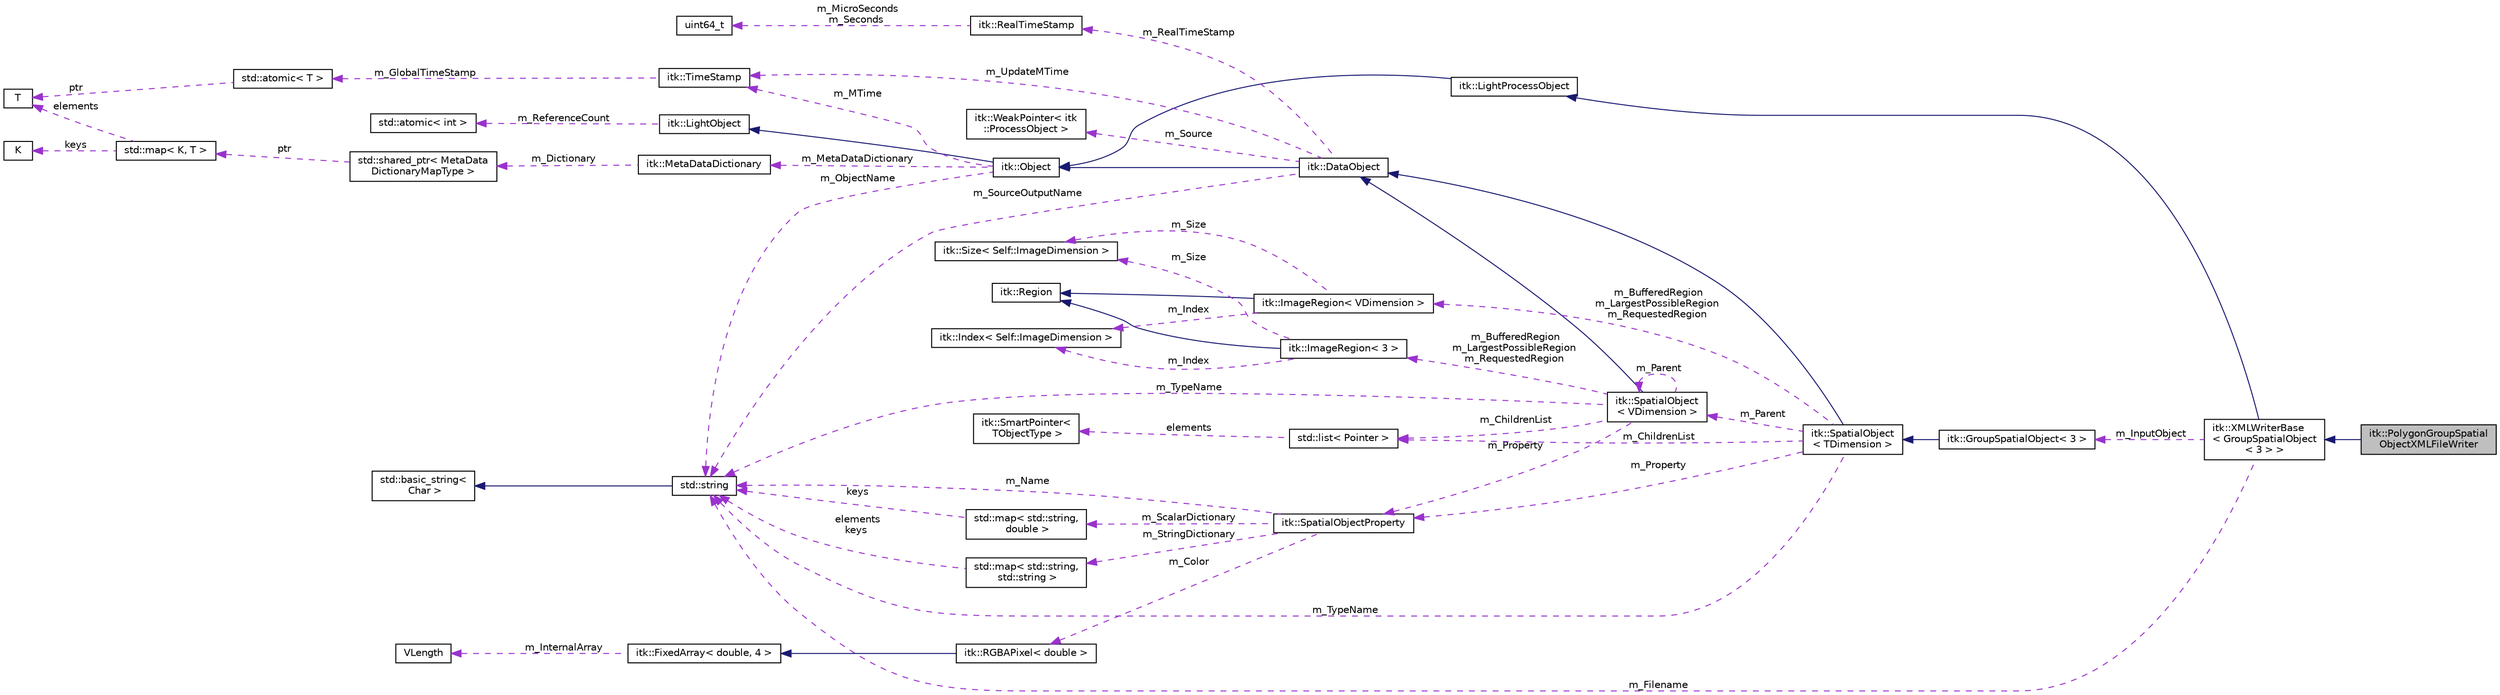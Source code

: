 digraph "itk::PolygonGroupSpatialObjectXMLFileWriter"
{
 // LATEX_PDF_SIZE
  edge [fontname="Helvetica",fontsize="10",labelfontname="Helvetica",labelfontsize="10"];
  node [fontname="Helvetica",fontsize="10",shape=record];
  rankdir="LR";
  Node1 [label="itk::PolygonGroupSpatial\lObjectXMLFileWriter",height=0.2,width=0.4,color="black", fillcolor="grey75", style="filled", fontcolor="black",tooltip=" "];
  Node2 -> Node1 [dir="back",color="midnightblue",fontsize="10",style="solid",fontname="Helvetica"];
  Node2 [label="itk::XMLWriterBase\l\< GroupSpatialObject\l\< 3 \> \>",height=0.2,width=0.4,color="black", fillcolor="white", style="filled",URL="$classitk_1_1XMLWriterBase.html",tooltip=" "];
  Node3 -> Node2 [dir="back",color="midnightblue",fontsize="10",style="solid",fontname="Helvetica"];
  Node3 [label="itk::LightProcessObject",height=0.2,width=0.4,color="black", fillcolor="white", style="filled",URL="$classitk_1_1LightProcessObject.html",tooltip="LightProcessObject is the base class for all process objects (source, filters, mappers) in the Insigh..."];
  Node4 -> Node3 [dir="back",color="midnightblue",fontsize="10",style="solid",fontname="Helvetica"];
  Node4 [label="itk::Object",height=0.2,width=0.4,color="black", fillcolor="white", style="filled",URL="$classitk_1_1Object.html",tooltip="Base class for most ITK classes."];
  Node5 -> Node4 [dir="back",color="midnightblue",fontsize="10",style="solid",fontname="Helvetica"];
  Node5 [label="itk::LightObject",height=0.2,width=0.4,color="black", fillcolor="white", style="filled",URL="$classitk_1_1LightObject.html",tooltip="Light weight base class for most itk classes."];
  Node6 -> Node5 [dir="back",color="darkorchid3",fontsize="10",style="dashed",label=" m_ReferenceCount" ,fontname="Helvetica"];
  Node6 [label="std::atomic\< int \>",height=0.2,width=0.4,color="black", fillcolor="white", style="filled",tooltip=" "];
  Node7 -> Node4 [dir="back",color="darkorchid3",fontsize="10",style="dashed",label=" m_MTime" ,fontname="Helvetica"];
  Node7 [label="itk::TimeStamp",height=0.2,width=0.4,color="black", fillcolor="white", style="filled",URL="$classitk_1_1TimeStamp.html",tooltip="Generate a unique, increasing time value."];
  Node8 -> Node7 [dir="back",color="darkorchid3",fontsize="10",style="dashed",label=" m_GlobalTimeStamp" ,fontname="Helvetica"];
  Node8 [label="std::atomic\< T \>",height=0.2,width=0.4,color="black", fillcolor="white", style="filled",tooltip=" "];
  Node9 -> Node8 [dir="back",color="darkorchid3",fontsize="10",style="dashed",label=" ptr" ,fontname="Helvetica"];
  Node9 [label="T",height=0.2,width=0.4,color="black", fillcolor="white", style="filled",tooltip=" "];
  Node10 -> Node4 [dir="back",color="darkorchid3",fontsize="10",style="dashed",label=" m_MetaDataDictionary" ,fontname="Helvetica"];
  Node10 [label="itk::MetaDataDictionary",height=0.2,width=0.4,color="black", fillcolor="white", style="filled",URL="$classitk_1_1MetaDataDictionary.html",tooltip="Provides a mechanism for storing a collection of arbitrary data types."];
  Node11 -> Node10 [dir="back",color="darkorchid3",fontsize="10",style="dashed",label=" m_Dictionary" ,fontname="Helvetica"];
  Node11 [label="std::shared_ptr\< MetaData\lDictionaryMapType \>",height=0.2,width=0.4,color="black", fillcolor="white", style="filled",tooltip=" "];
  Node12 -> Node11 [dir="back",color="darkorchid3",fontsize="10",style="dashed",label=" ptr" ,fontname="Helvetica"];
  Node12 [label="std::map\< K, T \>",height=0.2,width=0.4,color="black", fillcolor="white", style="filled",tooltip=" "];
  Node13 -> Node12 [dir="back",color="darkorchid3",fontsize="10",style="dashed",label=" keys" ,fontname="Helvetica"];
  Node13 [label="K",height=0.2,width=0.4,color="black", fillcolor="white", style="filled",tooltip=" "];
  Node9 -> Node12 [dir="back",color="darkorchid3",fontsize="10",style="dashed",label=" elements" ,fontname="Helvetica"];
  Node14 -> Node4 [dir="back",color="darkorchid3",fontsize="10",style="dashed",label=" m_ObjectName" ,fontname="Helvetica"];
  Node14 [label="std::string",height=0.2,width=0.4,color="black", fillcolor="white", style="filled",tooltip=" "];
  Node15 -> Node14 [dir="back",color="midnightblue",fontsize="10",style="solid",fontname="Helvetica"];
  Node15 [label="std::basic_string\<\l Char \>",height=0.2,width=0.4,color="black", fillcolor="white", style="filled",tooltip=" "];
  Node16 -> Node2 [dir="back",color="darkorchid3",fontsize="10",style="dashed",label=" m_InputObject" ,fontname="Helvetica"];
  Node16 [label="itk::GroupSpatialObject\< 3 \>",height=0.2,width=0.4,color="black", fillcolor="white", style="filled",URL="$classitk_1_1GroupSpatialObject.html",tooltip=" "];
  Node17 -> Node16 [dir="back",color="midnightblue",fontsize="10",style="solid",fontname="Helvetica"];
  Node17 [label="itk::SpatialObject\l\< TDimension \>",height=0.2,width=0.4,color="black", fillcolor="white", style="filled",URL="$classitk_1_1SpatialObject.html",tooltip=" "];
  Node18 -> Node17 [dir="back",color="midnightblue",fontsize="10",style="solid",fontname="Helvetica"];
  Node18 [label="itk::DataObject",height=0.2,width=0.4,color="black", fillcolor="white", style="filled",URL="$classitk_1_1DataObject.html",tooltip="Base class for all data objects in ITK."];
  Node4 -> Node18 [dir="back",color="midnightblue",fontsize="10",style="solid",fontname="Helvetica"];
  Node19 -> Node18 [dir="back",color="darkorchid3",fontsize="10",style="dashed",label=" m_Source" ,fontname="Helvetica"];
  Node19 [label="itk::WeakPointer\< itk\l::ProcessObject \>",height=0.2,width=0.4,color="black", fillcolor="white", style="filled",URL="$classitk_1_1WeakPointer.html",tooltip=" "];
  Node14 -> Node18 [dir="back",color="darkorchid3",fontsize="10",style="dashed",label=" m_SourceOutputName" ,fontname="Helvetica"];
  Node7 -> Node18 [dir="back",color="darkorchid3",fontsize="10",style="dashed",label=" m_UpdateMTime" ,fontname="Helvetica"];
  Node20 -> Node18 [dir="back",color="darkorchid3",fontsize="10",style="dashed",label=" m_RealTimeStamp" ,fontname="Helvetica"];
  Node20 [label="itk::RealTimeStamp",height=0.2,width=0.4,color="black", fillcolor="white", style="filled",URL="$classitk_1_1RealTimeStamp.html",tooltip="The RealTimeStamp is a data structure for representing time with high precision and a large dynamic r..."];
  Node21 -> Node20 [dir="back",color="darkorchid3",fontsize="10",style="dashed",label=" m_MicroSeconds\nm_Seconds" ,fontname="Helvetica"];
  Node21 [label="uint64_t",height=0.2,width=0.4,color="black", fillcolor="white", style="filled",tooltip=" "];
  Node14 -> Node17 [dir="back",color="darkorchid3",fontsize="10",style="dashed",label=" m_TypeName" ,fontname="Helvetica"];
  Node22 -> Node17 [dir="back",color="darkorchid3",fontsize="10",style="dashed",label=" m_Property" ,fontname="Helvetica"];
  Node22 [label="itk::SpatialObjectProperty",height=0.2,width=0.4,color="black", fillcolor="white", style="filled",URL="$classitk_1_1SpatialObjectProperty.html",tooltip=" "];
  Node23 -> Node22 [dir="back",color="darkorchid3",fontsize="10",style="dashed",label=" m_Color" ,fontname="Helvetica"];
  Node23 [label="itk::RGBAPixel\< double \>",height=0.2,width=0.4,color="black", fillcolor="white", style="filled",URL="$classitk_1_1RGBAPixel.html",tooltip=" "];
  Node24 -> Node23 [dir="back",color="midnightblue",fontsize="10",style="solid",fontname="Helvetica"];
  Node24 [label="itk::FixedArray\< double, 4 \>",height=0.2,width=0.4,color="black", fillcolor="white", style="filled",URL="$classitk_1_1FixedArray.html",tooltip=" "];
  Node25 -> Node24 [dir="back",color="darkorchid3",fontsize="10",style="dashed",label=" m_InternalArray" ,fontname="Helvetica"];
  Node25 [label="VLength",height=0.2,width=0.4,color="black", fillcolor="white", style="filled",URL="$classVLength.html",tooltip=" "];
  Node14 -> Node22 [dir="back",color="darkorchid3",fontsize="10",style="dashed",label=" m_Name" ,fontname="Helvetica"];
  Node26 -> Node22 [dir="back",color="darkorchid3",fontsize="10",style="dashed",label=" m_ScalarDictionary" ,fontname="Helvetica"];
  Node26 [label="std::map\< std::string,\l double \>",height=0.2,width=0.4,color="black", fillcolor="white", style="filled",tooltip=" "];
  Node14 -> Node26 [dir="back",color="darkorchid3",fontsize="10",style="dashed",label=" keys" ,fontname="Helvetica"];
  Node27 -> Node22 [dir="back",color="darkorchid3",fontsize="10",style="dashed",label=" m_StringDictionary" ,fontname="Helvetica"];
  Node27 [label="std::map\< std::string,\l std::string \>",height=0.2,width=0.4,color="black", fillcolor="white", style="filled",tooltip=" "];
  Node14 -> Node27 [dir="back",color="darkorchid3",fontsize="10",style="dashed",label=" elements\nkeys" ,fontname="Helvetica"];
  Node28 -> Node17 [dir="back",color="darkorchid3",fontsize="10",style="dashed",label=" m_Parent" ,fontname="Helvetica"];
  Node28 [label="itk::SpatialObject\l\< VDimension \>",height=0.2,width=0.4,color="black", fillcolor="white", style="filled",URL="$classitk_1_1SpatialObject.html",tooltip="Implementation of the composite pattern."];
  Node18 -> Node28 [dir="back",color="midnightblue",fontsize="10",style="solid",fontname="Helvetica"];
  Node14 -> Node28 [dir="back",color="darkorchid3",fontsize="10",style="dashed",label=" m_TypeName" ,fontname="Helvetica"];
  Node22 -> Node28 [dir="back",color="darkorchid3",fontsize="10",style="dashed",label=" m_Property" ,fontname="Helvetica"];
  Node28 -> Node28 [dir="back",color="darkorchid3",fontsize="10",style="dashed",label=" m_Parent" ,fontname="Helvetica"];
  Node29 -> Node28 [dir="back",color="darkorchid3",fontsize="10",style="dashed",label=" m_BufferedRegion\nm_LargestPossibleRegion\nm_RequestedRegion" ,fontname="Helvetica"];
  Node29 [label="itk::ImageRegion\< 3 \>",height=0.2,width=0.4,color="black", fillcolor="white", style="filled",URL="$classitk_1_1ImageRegion.html",tooltip=" "];
  Node30 -> Node29 [dir="back",color="midnightblue",fontsize="10",style="solid",fontname="Helvetica"];
  Node30 [label="itk::Region",height=0.2,width=0.4,color="black", fillcolor="white", style="filled",URL="$classitk_1_1Region.html",tooltip="A region represents some portion or piece of data."];
  Node31 -> Node29 [dir="back",color="darkorchid3",fontsize="10",style="dashed",label=" m_Index" ,fontname="Helvetica"];
  Node31 [label="itk::Index\< Self::ImageDimension \>",height=0.2,width=0.4,color="black", fillcolor="white", style="filled",URL="$structitk_1_1Index.html",tooltip=" "];
  Node32 -> Node29 [dir="back",color="darkorchid3",fontsize="10",style="dashed",label=" m_Size" ,fontname="Helvetica"];
  Node32 [label="itk::Size\< Self::ImageDimension \>",height=0.2,width=0.4,color="black", fillcolor="white", style="filled",URL="$structitk_1_1Size.html",tooltip=" "];
  Node33 -> Node28 [dir="back",color="darkorchid3",fontsize="10",style="dashed",label=" m_ChildrenList" ,fontname="Helvetica"];
  Node33 [label="std::list\< Pointer \>",height=0.2,width=0.4,color="black", fillcolor="white", style="filled",tooltip=" "];
  Node34 -> Node33 [dir="back",color="darkorchid3",fontsize="10",style="dashed",label=" elements" ,fontname="Helvetica"];
  Node34 [label="itk::SmartPointer\<\l TObjectType \>",height=0.2,width=0.4,color="black", fillcolor="white", style="filled",URL="$classitk_1_1SmartPointer.html",tooltip="Implements transparent reference counting."];
  Node35 -> Node17 [dir="back",color="darkorchid3",fontsize="10",style="dashed",label=" m_BufferedRegion\nm_LargestPossibleRegion\nm_RequestedRegion" ,fontname="Helvetica"];
  Node35 [label="itk::ImageRegion\< VDimension \>",height=0.2,width=0.4,color="black", fillcolor="white", style="filled",URL="$classitk_1_1ImageRegion.html",tooltip=" "];
  Node30 -> Node35 [dir="back",color="midnightblue",fontsize="10",style="solid",fontname="Helvetica"];
  Node31 -> Node35 [dir="back",color="darkorchid3",fontsize="10",style="dashed",label=" m_Index" ,fontname="Helvetica"];
  Node32 -> Node35 [dir="back",color="darkorchid3",fontsize="10",style="dashed",label=" m_Size" ,fontname="Helvetica"];
  Node33 -> Node17 [dir="back",color="darkorchid3",fontsize="10",style="dashed",label=" m_ChildrenList" ,fontname="Helvetica"];
  Node14 -> Node2 [dir="back",color="darkorchid3",fontsize="10",style="dashed",label=" m_Filename" ,fontname="Helvetica"];
}

